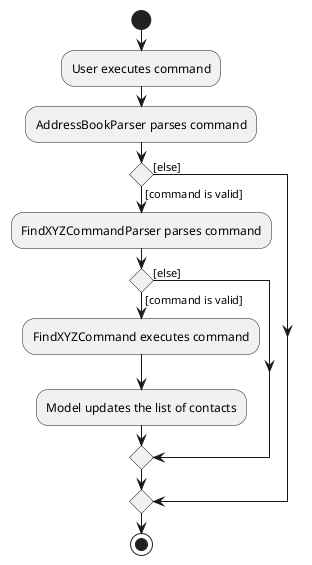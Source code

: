 @startuml

start
:User executes command;

:AddressBookParser parses command;

if () then ([command is valid])
    :FindXYZCommandParser parses command;
    if () then ([command is valid])
        :FindXYZCommand executes command;
        :Model updates the list of contacts;
    else ([else])
    endif
else ([else])
endif
stop
@enduml